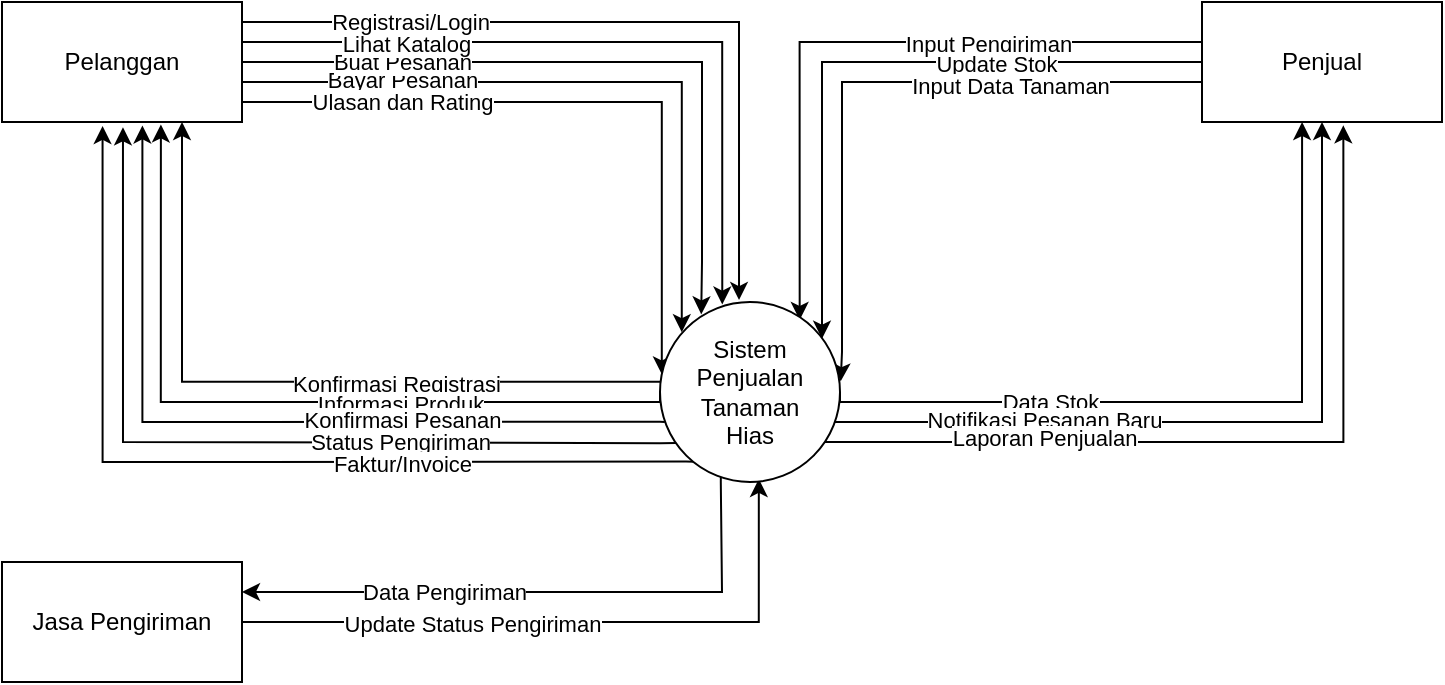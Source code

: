 <mxfile version="27.0.1">
  <diagram name="Page-1" id="YaAHhkxjsvG5TJ8yAYWc">
    <mxGraphModel dx="826" dy="297" grid="1" gridSize="10" guides="1" tooltips="1" connect="1" arrows="1" fold="1" page="1" pageScale="1" pageWidth="827" pageHeight="1169" math="0" shadow="0">
      <root>
        <mxCell id="0" />
        <mxCell id="1" parent="0" />
        <mxCell id="dsll3exdrMXARBM9Wsw4-6" style="edgeStyle=orthogonalEdgeStyle;rounded=0;orthogonalLoop=1;jettySize=auto;html=1;exitX=1;exitY=0.5;exitDx=0;exitDy=0;entryX=0.121;entryY=0.168;entryDx=0;entryDy=0;entryPerimeter=0;" edge="1" parent="1" source="dsll3exdrMXARBM9Wsw4-1" target="dsll3exdrMXARBM9Wsw4-4">
          <mxGeometry relative="1" as="geometry">
            <mxPoint x="380" y="349.857" as="targetPoint" />
            <Array as="points">
              <mxPoint x="160" y="360" />
              <mxPoint x="380" y="360" />
            </Array>
          </mxGeometry>
        </mxCell>
        <mxCell id="dsll3exdrMXARBM9Wsw4-32" value="Bayar Pesanan" style="edgeLabel;html=1;align=center;verticalAlign=middle;resizable=0;points=[];" vertex="1" connectable="0" parent="dsll3exdrMXARBM9Wsw4-6">
          <mxGeometry x="-0.495" y="1" relative="1" as="geometry">
            <mxPoint as="offset" />
          </mxGeometry>
        </mxCell>
        <mxCell id="dsll3exdrMXARBM9Wsw4-7" style="edgeStyle=orthogonalEdgeStyle;rounded=0;orthogonalLoop=1;jettySize=auto;html=1;exitX=1;exitY=0.5;exitDx=0;exitDy=0;entryX=0.229;entryY=0.069;entryDx=0;entryDy=0;entryPerimeter=0;" edge="1" parent="1" source="dsll3exdrMXARBM9Wsw4-1" target="dsll3exdrMXARBM9Wsw4-4">
          <mxGeometry relative="1" as="geometry">
            <mxPoint x="390" y="350.2" as="targetPoint" />
            <Array as="points">
              <mxPoint x="390" y="350" />
              <mxPoint x="390" y="450" />
              <mxPoint x="390" y="450" />
            </Array>
          </mxGeometry>
        </mxCell>
        <mxCell id="dsll3exdrMXARBM9Wsw4-31" value="Buat Pesanan" style="edgeLabel;html=1;align=center;verticalAlign=middle;resizable=0;points=[];" vertex="1" connectable="0" parent="dsll3exdrMXARBM9Wsw4-7">
          <mxGeometry x="-0.551" relative="1" as="geometry">
            <mxPoint as="offset" />
          </mxGeometry>
        </mxCell>
        <mxCell id="dsll3exdrMXARBM9Wsw4-8" style="edgeStyle=orthogonalEdgeStyle;rounded=0;orthogonalLoop=1;jettySize=auto;html=1;exitX=1;exitY=0.25;exitDx=0;exitDy=0;entryX=0.346;entryY=0.014;entryDx=0;entryDy=0;entryPerimeter=0;" edge="1" parent="1" source="dsll3exdrMXARBM9Wsw4-1" target="dsll3exdrMXARBM9Wsw4-4">
          <mxGeometry relative="1" as="geometry">
            <mxPoint x="400" y="335.111" as="targetPoint" />
            <Array as="points">
              <mxPoint x="160" y="340" />
              <mxPoint x="400" y="340" />
            </Array>
          </mxGeometry>
        </mxCell>
        <mxCell id="dsll3exdrMXARBM9Wsw4-30" value="Lihat Katalog" style="edgeLabel;html=1;align=center;verticalAlign=middle;resizable=0;points=[];" vertex="1" connectable="0" parent="dsll3exdrMXARBM9Wsw4-8">
          <mxGeometry x="-0.54" y="-1" relative="1" as="geometry">
            <mxPoint as="offset" />
          </mxGeometry>
        </mxCell>
        <mxCell id="dsll3exdrMXARBM9Wsw4-9" style="edgeStyle=orthogonalEdgeStyle;rounded=0;orthogonalLoop=1;jettySize=auto;html=1;exitX=1;exitY=0.75;exitDx=0;exitDy=0;entryX=0.01;entryY=0.402;entryDx=0;entryDy=0;entryPerimeter=0;" edge="1" parent="1" source="dsll3exdrMXARBM9Wsw4-1" target="dsll3exdrMXARBM9Wsw4-4">
          <mxGeometry relative="1" as="geometry">
            <mxPoint x="340" y="470" as="targetPoint" />
            <Array as="points">
              <mxPoint x="160" y="370" />
              <mxPoint x="370" y="370" />
            </Array>
          </mxGeometry>
        </mxCell>
        <mxCell id="dsll3exdrMXARBM9Wsw4-33" value="Ulasan dan Rating" style="edgeLabel;html=1;align=center;verticalAlign=middle;resizable=0;points=[];" vertex="1" connectable="0" parent="dsll3exdrMXARBM9Wsw4-9">
          <mxGeometry x="-0.52" relative="1" as="geometry">
            <mxPoint as="offset" />
          </mxGeometry>
        </mxCell>
        <mxCell id="dsll3exdrMXARBM9Wsw4-10" style="edgeStyle=orthogonalEdgeStyle;rounded=0;orthogonalLoop=1;jettySize=auto;html=1;exitX=1;exitY=0.25;exitDx=0;exitDy=0;entryX=0.439;entryY=-0.011;entryDx=0;entryDy=0;entryPerimeter=0;" edge="1" parent="1" source="dsll3exdrMXARBM9Wsw4-1" target="dsll3exdrMXARBM9Wsw4-4">
          <mxGeometry relative="1" as="geometry">
            <mxPoint x="410" y="335.111" as="targetPoint" />
            <Array as="points">
              <mxPoint x="160" y="330" />
              <mxPoint x="409" y="330" />
            </Array>
          </mxGeometry>
        </mxCell>
        <mxCell id="dsll3exdrMXARBM9Wsw4-26" value="Registrasi/Login" style="edgeLabel;html=1;align=center;verticalAlign=middle;resizable=0;points=[];" vertex="1" connectable="0" parent="dsll3exdrMXARBM9Wsw4-10">
          <mxGeometry x="-0.549" relative="1" as="geometry">
            <mxPoint as="offset" />
          </mxGeometry>
        </mxCell>
        <mxCell id="dsll3exdrMXARBM9Wsw4-1" value="Pelanggan" style="rounded=0;whiteSpace=wrap;html=1;" vertex="1" parent="1">
          <mxGeometry x="40" y="320" width="120" height="60" as="geometry" />
        </mxCell>
        <mxCell id="dsll3exdrMXARBM9Wsw4-24" style="edgeStyle=orthogonalEdgeStyle;rounded=0;orthogonalLoop=1;jettySize=auto;html=1;exitX=1;exitY=0.5;exitDx=0;exitDy=0;entryX=0.549;entryY=0.983;entryDx=0;entryDy=0;entryPerimeter=0;" edge="1" parent="1" source="dsll3exdrMXARBM9Wsw4-2" target="dsll3exdrMXARBM9Wsw4-4">
          <mxGeometry relative="1" as="geometry">
            <mxPoint x="420" y="629.857" as="targetPoint" />
          </mxGeometry>
        </mxCell>
        <mxCell id="dsll3exdrMXARBM9Wsw4-45" value="Update Status Pengiriman" style="edgeLabel;html=1;align=center;verticalAlign=middle;resizable=0;points=[];" vertex="1" connectable="0" parent="dsll3exdrMXARBM9Wsw4-24">
          <mxGeometry x="-0.304" y="-1" relative="1" as="geometry">
            <mxPoint as="offset" />
          </mxGeometry>
        </mxCell>
        <mxCell id="dsll3exdrMXARBM9Wsw4-2" value="Jasa Pengiriman" style="rounded=0;whiteSpace=wrap;html=1;" vertex="1" parent="1">
          <mxGeometry x="40" y="600" width="120" height="60" as="geometry" />
        </mxCell>
        <mxCell id="dsll3exdrMXARBM9Wsw4-16" style="edgeStyle=orthogonalEdgeStyle;rounded=0;orthogonalLoop=1;jettySize=auto;html=1;exitX=0;exitY=0.5;exitDx=0;exitDy=0;entryX=0.776;entryY=0.1;entryDx=0;entryDy=0;entryPerimeter=0;" edge="1" parent="1" source="dsll3exdrMXARBM9Wsw4-3" target="dsll3exdrMXARBM9Wsw4-4">
          <mxGeometry relative="1" as="geometry">
            <mxPoint x="440" y="350.2" as="targetPoint" />
            <Array as="points">
              <mxPoint x="640" y="340" />
              <mxPoint x="439" y="340" />
            </Array>
          </mxGeometry>
        </mxCell>
        <mxCell id="dsll3exdrMXARBM9Wsw4-41" value="Input Pengiriman" style="edgeLabel;html=1;align=center;verticalAlign=middle;resizable=0;points=[];" vertex="1" connectable="0" parent="dsll3exdrMXARBM9Wsw4-16">
          <mxGeometry x="-0.328" y="1" relative="1" as="geometry">
            <mxPoint as="offset" />
          </mxGeometry>
        </mxCell>
        <mxCell id="dsll3exdrMXARBM9Wsw4-17" style="edgeStyle=orthogonalEdgeStyle;rounded=0;orthogonalLoop=1;jettySize=auto;html=1;exitX=0;exitY=0.75;exitDx=0;exitDy=0;entryX=0.9;entryY=0.204;entryDx=0;entryDy=0;entryPerimeter=0;" edge="1" parent="1" source="dsll3exdrMXARBM9Wsw4-3" target="dsll3exdrMXARBM9Wsw4-4">
          <mxGeometry relative="1" as="geometry">
            <mxPoint x="450" y="365.111" as="targetPoint" />
            <Array as="points">
              <mxPoint x="640" y="350" />
              <mxPoint x="450" y="350" />
            </Array>
          </mxGeometry>
        </mxCell>
        <mxCell id="dsll3exdrMXARBM9Wsw4-40" value="Update Stok" style="edgeLabel;html=1;align=center;verticalAlign=middle;resizable=0;points=[];" vertex="1" connectable="0" parent="dsll3exdrMXARBM9Wsw4-17">
          <mxGeometry x="-0.311" y="1" relative="1" as="geometry">
            <mxPoint as="offset" />
          </mxGeometry>
        </mxCell>
        <mxCell id="dsll3exdrMXARBM9Wsw4-18" style="edgeStyle=orthogonalEdgeStyle;rounded=0;orthogonalLoop=1;jettySize=auto;html=1;exitX=0;exitY=0.75;exitDx=0;exitDy=0;entryX=1.004;entryY=0.44;entryDx=0;entryDy=0;entryPerimeter=0;" edge="1" parent="1" source="dsll3exdrMXARBM9Wsw4-3" target="dsll3exdrMXARBM9Wsw4-4">
          <mxGeometry relative="1" as="geometry">
            <mxPoint x="460" y="365.111" as="targetPoint" />
            <Array as="points">
              <mxPoint x="640" y="360" />
              <mxPoint x="460" y="360" />
              <mxPoint x="460" y="495" />
              <mxPoint x="459" y="495" />
            </Array>
          </mxGeometry>
        </mxCell>
        <mxCell id="dsll3exdrMXARBM9Wsw4-39" value="Input Data Tanaman" style="edgeLabel;html=1;align=center;verticalAlign=middle;resizable=0;points=[];" vertex="1" connectable="0" parent="dsll3exdrMXARBM9Wsw4-18">
          <mxGeometry x="-0.397" y="2" relative="1" as="geometry">
            <mxPoint as="offset" />
          </mxGeometry>
        </mxCell>
        <mxCell id="dsll3exdrMXARBM9Wsw4-3" value="Penjual" style="rounded=0;whiteSpace=wrap;html=1;" vertex="1" parent="1">
          <mxGeometry x="640" y="320" width="120" height="60" as="geometry" />
        </mxCell>
        <mxCell id="dsll3exdrMXARBM9Wsw4-11" style="edgeStyle=orthogonalEdgeStyle;rounded=0;orthogonalLoop=1;jettySize=auto;html=1;exitX=0.004;exitY=0.443;exitDx=0;exitDy=0;entryX=0.75;entryY=1;entryDx=0;entryDy=0;exitPerimeter=0;" edge="1" parent="1" source="dsll3exdrMXARBM9Wsw4-4" target="dsll3exdrMXARBM9Wsw4-1">
          <mxGeometry relative="1" as="geometry">
            <mxPoint x="130" y="515.111" as="targetPoint" />
            <Array as="points">
              <mxPoint x="130" y="510" />
            </Array>
          </mxGeometry>
        </mxCell>
        <mxCell id="dsll3exdrMXARBM9Wsw4-34" value="Konfirmasi Registrasi" style="edgeLabel;html=1;align=center;verticalAlign=middle;resizable=0;points=[];" vertex="1" connectable="0" parent="dsll3exdrMXARBM9Wsw4-11">
          <mxGeometry x="-0.282" y="1" relative="1" as="geometry">
            <mxPoint as="offset" />
          </mxGeometry>
        </mxCell>
        <mxCell id="dsll3exdrMXARBM9Wsw4-12" style="edgeStyle=orthogonalEdgeStyle;rounded=0;orthogonalLoop=1;jettySize=auto;html=1;exitX=0;exitY=0.5;exitDx=0;exitDy=0;entryX=0.662;entryY=1.02;entryDx=0;entryDy=0;entryPerimeter=0;" edge="1" parent="1" source="dsll3exdrMXARBM9Wsw4-4" target="dsll3exdrMXARBM9Wsw4-1">
          <mxGeometry relative="1" as="geometry">
            <mxPoint x="120" y="514.904" as="targetPoint" />
            <Array as="points">
              <mxPoint x="369" y="520" />
              <mxPoint x="119" y="520" />
            </Array>
          </mxGeometry>
        </mxCell>
        <mxCell id="dsll3exdrMXARBM9Wsw4-35" value="Informasi Produk" style="edgeLabel;html=1;align=center;verticalAlign=middle;resizable=0;points=[];" vertex="1" connectable="0" parent="dsll3exdrMXARBM9Wsw4-12">
          <mxGeometry x="-0.311" y="1" relative="1" as="geometry">
            <mxPoint as="offset" />
          </mxGeometry>
        </mxCell>
        <mxCell id="dsll3exdrMXARBM9Wsw4-13" style="edgeStyle=orthogonalEdgeStyle;rounded=0;orthogonalLoop=1;jettySize=auto;html=1;exitX=0.027;exitY=0.666;exitDx=0;exitDy=0;entryX=0.585;entryY=1.029;entryDx=0;entryDy=0;entryPerimeter=0;exitPerimeter=0;" edge="1" parent="1" source="dsll3exdrMXARBM9Wsw4-4" target="dsll3exdrMXARBM9Wsw4-1">
          <mxGeometry relative="1" as="geometry">
            <mxPoint x="110" y="514.904" as="targetPoint" />
            <Array as="points">
              <mxPoint x="369" y="530" />
              <mxPoint x="110" y="530" />
            </Array>
          </mxGeometry>
        </mxCell>
        <mxCell id="dsll3exdrMXARBM9Wsw4-36" value="Konfirmasi Pesanan" style="edgeLabel;html=1;align=center;verticalAlign=middle;resizable=0;points=[];" vertex="1" connectable="0" parent="dsll3exdrMXARBM9Wsw4-13">
          <mxGeometry x="-0.358" y="-1" relative="1" as="geometry">
            <mxPoint as="offset" />
          </mxGeometry>
        </mxCell>
        <mxCell id="dsll3exdrMXARBM9Wsw4-14" style="edgeStyle=orthogonalEdgeStyle;rounded=0;orthogonalLoop=1;jettySize=auto;html=1;exitX=0.09;exitY=0.784;exitDx=0;exitDy=0;entryX=0.504;entryY=1.044;entryDx=0;entryDy=0;entryPerimeter=0;exitPerimeter=0;" edge="1" parent="1" source="dsll3exdrMXARBM9Wsw4-4" target="dsll3exdrMXARBM9Wsw4-1">
          <mxGeometry relative="1" as="geometry">
            <mxPoint x="100" y="515" as="targetPoint" />
            <Array as="points">
              <mxPoint x="369" y="541" />
              <mxPoint x="101" y="540" />
            </Array>
          </mxGeometry>
        </mxCell>
        <mxCell id="dsll3exdrMXARBM9Wsw4-37" value="Status Pengiriman" style="edgeLabel;html=1;align=center;verticalAlign=middle;resizable=0;points=[];" vertex="1" connectable="0" parent="dsll3exdrMXARBM9Wsw4-14">
          <mxGeometry x="-0.363" y="-1" relative="1" as="geometry">
            <mxPoint as="offset" />
          </mxGeometry>
        </mxCell>
        <mxCell id="dsll3exdrMXARBM9Wsw4-15" style="edgeStyle=orthogonalEdgeStyle;rounded=0;orthogonalLoop=1;jettySize=auto;html=1;exitX=0.192;exitY=0.887;exitDx=0;exitDy=0;entryX=0.419;entryY=1.033;entryDx=0;entryDy=0;entryPerimeter=0;exitPerimeter=0;" edge="1" parent="1" source="dsll3exdrMXARBM9Wsw4-4" target="dsll3exdrMXARBM9Wsw4-1">
          <mxGeometry relative="1" as="geometry">
            <mxPoint x="90" y="546.667" as="targetPoint" />
            <Array as="points">
              <mxPoint x="382" y="550" />
              <mxPoint x="90" y="550" />
            </Array>
          </mxGeometry>
        </mxCell>
        <mxCell id="dsll3exdrMXARBM9Wsw4-38" value="Faktur/Invoice" style="edgeLabel;html=1;align=center;verticalAlign=middle;resizable=0;points=[];" vertex="1" connectable="0" parent="dsll3exdrMXARBM9Wsw4-15">
          <mxGeometry x="-0.366" y="1" relative="1" as="geometry">
            <mxPoint as="offset" />
          </mxGeometry>
        </mxCell>
        <mxCell id="dsll3exdrMXARBM9Wsw4-20" style="edgeStyle=orthogonalEdgeStyle;rounded=0;orthogonalLoop=1;jettySize=auto;html=1;exitX=1;exitY=0.5;exitDx=0;exitDy=0;entryX=0.417;entryY=1;entryDx=0;entryDy=0;entryPerimeter=0;" edge="1" parent="1" source="dsll3exdrMXARBM9Wsw4-4" target="dsll3exdrMXARBM9Wsw4-3">
          <mxGeometry relative="1" as="geometry">
            <mxPoint x="680" y="515" as="targetPoint" />
            <Array as="points">
              <mxPoint x="459" y="520" />
              <mxPoint x="690" y="520" />
            </Array>
          </mxGeometry>
        </mxCell>
        <mxCell id="dsll3exdrMXARBM9Wsw4-42" value="Data Stok" style="edgeLabel;html=1;align=center;verticalAlign=middle;resizable=0;points=[];" vertex="1" connectable="0" parent="dsll3exdrMXARBM9Wsw4-20">
          <mxGeometry x="-0.415" relative="1" as="geometry">
            <mxPoint as="offset" />
          </mxGeometry>
        </mxCell>
        <mxCell id="dsll3exdrMXARBM9Wsw4-21" style="edgeStyle=orthogonalEdgeStyle;rounded=0;orthogonalLoop=1;jettySize=auto;html=1;exitX=1;exitY=1;exitDx=0;exitDy=0;entryX=0.5;entryY=1;entryDx=0;entryDy=0;" edge="1" parent="1" source="dsll3exdrMXARBM9Wsw4-4" target="dsll3exdrMXARBM9Wsw4-3">
          <mxGeometry relative="1" as="geometry">
            <mxPoint x="700" y="546.667" as="targetPoint" />
            <Array as="points">
              <mxPoint x="446" y="530" />
              <mxPoint x="700" y="530" />
            </Array>
          </mxGeometry>
        </mxCell>
        <mxCell id="dsll3exdrMXARBM9Wsw4-43" value="Notifikasi Pesanan Baru" style="edgeLabel;html=1;align=center;verticalAlign=middle;resizable=0;points=[];" vertex="1" connectable="0" parent="dsll3exdrMXARBM9Wsw4-21">
          <mxGeometry x="-0.374" y="1" relative="1" as="geometry">
            <mxPoint as="offset" />
          </mxGeometry>
        </mxCell>
        <mxCell id="dsll3exdrMXARBM9Wsw4-22" style="edgeStyle=orthogonalEdgeStyle;rounded=0;orthogonalLoop=1;jettySize=auto;html=1;exitX=1;exitY=1;exitDx=0;exitDy=0;entryX=0.589;entryY=1.028;entryDx=0;entryDy=0;entryPerimeter=0;" edge="1" parent="1" source="dsll3exdrMXARBM9Wsw4-4" target="dsll3exdrMXARBM9Wsw4-3">
          <mxGeometry relative="1" as="geometry">
            <mxPoint x="710" y="546.667" as="targetPoint" />
            <Array as="points">
              <mxPoint x="446" y="540" />
              <mxPoint x="711" y="540" />
            </Array>
          </mxGeometry>
        </mxCell>
        <mxCell id="dsll3exdrMXARBM9Wsw4-44" value="Laporan Penjualan" style="edgeLabel;html=1;align=center;verticalAlign=middle;resizable=0;points=[];" vertex="1" connectable="0" parent="dsll3exdrMXARBM9Wsw4-22">
          <mxGeometry x="-0.435" y="2" relative="1" as="geometry">
            <mxPoint as="offset" />
          </mxGeometry>
        </mxCell>
        <mxCell id="dsll3exdrMXARBM9Wsw4-25" style="edgeStyle=orthogonalEdgeStyle;rounded=0;orthogonalLoop=1;jettySize=auto;html=1;exitX=0.338;exitY=0.971;exitDx=0;exitDy=0;entryX=1;entryY=0.25;entryDx=0;entryDy=0;exitPerimeter=0;" edge="1" parent="1" source="dsll3exdrMXARBM9Wsw4-4" target="dsll3exdrMXARBM9Wsw4-2">
          <mxGeometry relative="1" as="geometry">
            <mxPoint x="410" y="620" as="targetPoint" />
            <Array as="points">
              <mxPoint x="399" y="560" />
              <mxPoint x="400" y="560" />
              <mxPoint x="400" y="615" />
            </Array>
          </mxGeometry>
        </mxCell>
        <mxCell id="dsll3exdrMXARBM9Wsw4-46" value="Data Pengiriman" style="edgeLabel;html=1;align=center;verticalAlign=middle;resizable=0;points=[];" vertex="1" connectable="0" parent="dsll3exdrMXARBM9Wsw4-25">
          <mxGeometry x="0.321" relative="1" as="geometry">
            <mxPoint as="offset" />
          </mxGeometry>
        </mxCell>
        <mxCell id="dsll3exdrMXARBM9Wsw4-4" value="Sistem Penjualan Tanaman&lt;div&gt;Hias&lt;/div&gt;" style="ellipse;whiteSpace=wrap;html=1;aspect=fixed;" vertex="1" parent="1">
          <mxGeometry x="369" y="470" width="90" height="90" as="geometry" />
        </mxCell>
      </root>
    </mxGraphModel>
  </diagram>
</mxfile>
